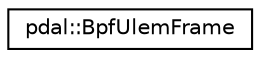 digraph "Graphical Class Hierarchy"
{
  edge [fontname="Helvetica",fontsize="10",labelfontname="Helvetica",labelfontsize="10"];
  node [fontname="Helvetica",fontsize="10",shape=record];
  rankdir="LR";
  Node1 [label="pdal::BpfUlemFrame",height=0.2,width=0.4,color="black", fillcolor="white", style="filled",URL="$structpdal_1_1BpfUlemFrame.html"];
}
